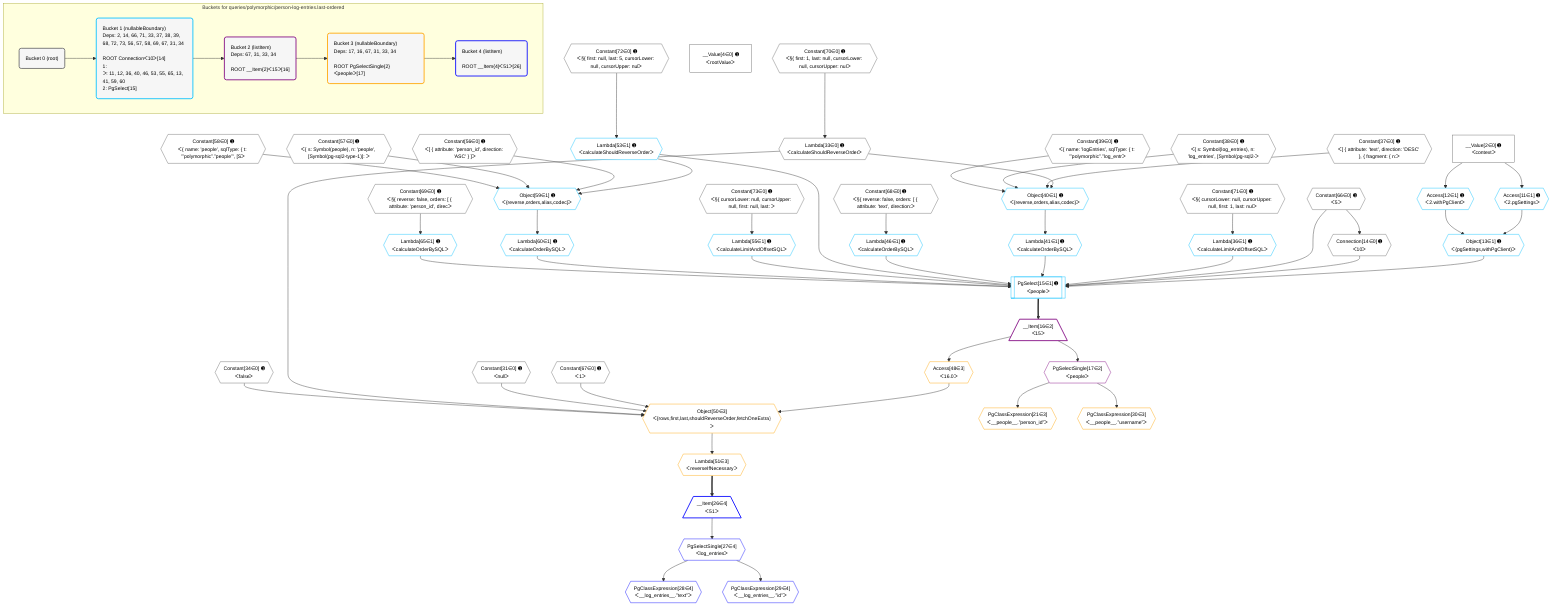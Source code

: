 %%{init: {'themeVariables': { 'fontSize': '12px'}}}%%
graph TD
    classDef path fill:#eee,stroke:#000,color:#000
    classDef plan fill:#fff,stroke-width:1px,color:#000
    classDef itemplan fill:#fff,stroke-width:2px,color:#000
    classDef unbatchedplan fill:#dff,stroke-width:1px,color:#000
    classDef sideeffectplan fill:#fcc,stroke-width:2px,color:#000
    classDef bucket fill:#f6f6f6,color:#000,stroke-width:2px,text-align:left


    %% plan dependencies
    Connection14{{"Connection[14∈0] ➊<br />ᐸ10ᐳ"}}:::plan
    Constant66{{"Constant[66∈0] ➊<br />ᐸ5ᐳ"}}:::plan
    Constant66 --> Connection14
    Lambda33{{"Lambda[33∈0] ➊<br />ᐸcalculateShouldReverseOrderᐳ"}}:::plan
    Constant70{{"Constant[70∈0] ➊<br />ᐸ§{ first: 1, last: null, cursorLower: null, cursorUpper: nulᐳ"}}:::plan
    Constant70 --> Lambda33
    __Value2["__Value[2∈0] ➊<br />ᐸcontextᐳ"]:::plan
    __Value4["__Value[4∈0] ➊<br />ᐸrootValueᐳ"]:::plan
    Constant31{{"Constant[31∈0] ➊<br />ᐸnullᐳ"}}:::plan
    Constant34{{"Constant[34∈0] ➊<br />ᐸfalseᐳ"}}:::plan
    Constant37{{"Constant[37∈0] ➊<br />ᐸ[ { attribute: 'text', direction: 'DESC' }, { fragment: { n:ᐳ"}}:::plan
    Constant38{{"Constant[38∈0] ➊<br />ᐸ{ s: Symbol(log_entries), n: 'log_entries', [Symbol(pg-sql2-ᐳ"}}:::plan
    Constant39{{"Constant[39∈0] ➊<br />ᐸ{ name: 'logEntries', sqlType: { t: '”polymorphic”.”log_entrᐳ"}}:::plan
    Constant56{{"Constant[56∈0] ➊<br />ᐸ[ { attribute: 'person_id', direction: 'ASC' } ]ᐳ"}}:::plan
    Constant57{{"Constant[57∈0] ➊<br />ᐸ{ s: Symbol(people), n: 'people', [Symbol(pg-sql2-type-1)]: ᐳ"}}:::plan
    Constant58{{"Constant[58∈0] ➊<br />ᐸ{ name: 'people', sqlType: { t: '”polymorphic”.”people”', [Sᐳ"}}:::plan
    Constant67{{"Constant[67∈0] ➊<br />ᐸ1ᐳ"}}:::plan
    Constant68{{"Constant[68∈0] ➊<br />ᐸ§{ reverse: false, orders: [ { attribute: 'text', direction:ᐳ"}}:::plan
    Constant69{{"Constant[69∈0] ➊<br />ᐸ§{ reverse: false, orders: [ { attribute: 'person_id', direcᐳ"}}:::plan
    Constant71{{"Constant[71∈0] ➊<br />ᐸ§{ cursorLower: null, cursorUpper: null, first: 1, last: nulᐳ"}}:::plan
    Constant72{{"Constant[72∈0] ➊<br />ᐸ§{ first: null, last: 5, cursorLower: null, cursorUpper: nulᐳ"}}:::plan
    Constant73{{"Constant[73∈0] ➊<br />ᐸ§{ cursorLower: null, cursorUpper: null, first: null, last: ᐳ"}}:::plan
    PgSelect15[["PgSelect[15∈1] ➊<br />ᐸpeopleᐳ"]]:::plan
    Object13{{"Object[13∈1] ➊<br />ᐸ{pgSettings,withPgClient}ᐳ"}}:::plan
    Lambda36{{"Lambda[36∈1] ➊<br />ᐸcalculateLimitAndOffsetSQLᐳ"}}:::plan
    Lambda41{{"Lambda[41∈1] ➊<br />ᐸcalculateOrderBySQLᐳ"}}:::plan
    Lambda46{{"Lambda[46∈1] ➊<br />ᐸcalculateOrderBySQLᐳ"}}:::plan
    Lambda53{{"Lambda[53∈1] ➊<br />ᐸcalculateShouldReverseOrderᐳ"}}:::plan
    Lambda55{{"Lambda[55∈1] ➊<br />ᐸcalculateLimitAndOffsetSQLᐳ"}}:::plan
    Lambda60{{"Lambda[60∈1] ➊<br />ᐸcalculateOrderBySQLᐳ"}}:::plan
    Lambda65{{"Lambda[65∈1] ➊<br />ᐸcalculateOrderBySQLᐳ"}}:::plan
    Object13 & Connection14 & Constant66 & Lambda36 & Lambda41 & Lambda46 & Lambda53 & Lambda55 & Lambda60 & Lambda65 --> PgSelect15
    Object40{{"Object[40∈1] ➊<br />ᐸ{reverse,orders,alias,codec}ᐳ"}}:::plan
    Lambda33 & Constant37 & Constant38 & Constant39 --> Object40
    Object59{{"Object[59∈1] ➊<br />ᐸ{reverse,orders,alias,codec}ᐳ"}}:::plan
    Lambda53 & Constant56 & Constant57 & Constant58 --> Object59
    Access11{{"Access[11∈1] ➊<br />ᐸ2.pgSettingsᐳ"}}:::plan
    Access12{{"Access[12∈1] ➊<br />ᐸ2.withPgClientᐳ"}}:::plan
    Access11 & Access12 --> Object13
    __Value2 --> Access11
    __Value2 --> Access12
    Constant71 --> Lambda36
    Object40 --> Lambda41
    Constant68 --> Lambda46
    Constant72 --> Lambda53
    Constant73 --> Lambda55
    Object59 --> Lambda60
    Constant69 --> Lambda65
    __Item16[/"__Item[16∈2]<br />ᐸ15ᐳ"\]:::itemplan
    PgSelect15 ==> __Item16
    PgSelectSingle17{{"PgSelectSingle[17∈2]<br />ᐸpeopleᐳ"}}:::plan
    __Item16 --> PgSelectSingle17
    Object50{{"Object[50∈3]<br />ᐸ{rows,first,last,shouldReverseOrder,fetchOneExtra}ᐳ"}}:::plan
    Access48{{"Access[48∈3]<br />ᐸ16.0ᐳ"}}:::plan
    Access48 & Constant67 & Constant31 & Lambda33 & Constant34 --> Object50
    PgClassExpression21{{"PgClassExpression[21∈3]<br />ᐸ__people__.”person_id”ᐳ"}}:::plan
    PgSelectSingle17 --> PgClassExpression21
    PgClassExpression30{{"PgClassExpression[30∈3]<br />ᐸ__people__.”username”ᐳ"}}:::plan
    PgSelectSingle17 --> PgClassExpression30
    __Item16 --> Access48
    Lambda51{{"Lambda[51∈3]<br />ᐸreverseIfNecessaryᐳ"}}:::plan
    Object50 --> Lambda51
    __Item26[/"__Item[26∈4]<br />ᐸ51ᐳ"\]:::itemplan
    Lambda51 ==> __Item26
    PgSelectSingle27{{"PgSelectSingle[27∈4]<br />ᐸlog_entriesᐳ"}}:::plan
    __Item26 --> PgSelectSingle27
    PgClassExpression28{{"PgClassExpression[28∈4]<br />ᐸ__log_entries__.”text”ᐳ"}}:::plan
    PgSelectSingle27 --> PgClassExpression28
    PgClassExpression29{{"PgClassExpression[29∈4]<br />ᐸ__log_entries__.”id”ᐳ"}}:::plan
    PgSelectSingle27 --> PgClassExpression29

    %% define steps

    subgraph "Buckets for queries/polymorphic/person-log-entries.last-ordered"
    Bucket0("Bucket 0 (root)"):::bucket
    classDef bucket0 stroke:#696969
    class Bucket0,__Value2,__Value4,Connection14,Constant31,Lambda33,Constant34,Constant37,Constant38,Constant39,Constant56,Constant57,Constant58,Constant66,Constant67,Constant68,Constant69,Constant70,Constant71,Constant72,Constant73 bucket0
    Bucket1("Bucket 1 (nullableBoundary)<br />Deps: 2, 14, 66, 71, 33, 37, 38, 39, 68, 72, 73, 56, 57, 58, 69, 67, 31, 34<br /><br />ROOT Connectionᐸ10ᐳ[14]<br />1: <br />ᐳ: 11, 12, 36, 40, 46, 53, 55, 65, 13, 41, 59, 60<br />2: PgSelect[15]"):::bucket
    classDef bucket1 stroke:#00bfff
    class Bucket1,Access11,Access12,Object13,PgSelect15,Lambda36,Object40,Lambda41,Lambda46,Lambda53,Lambda55,Object59,Lambda60,Lambda65 bucket1
    Bucket2("Bucket 2 (listItem)<br />Deps: 67, 31, 33, 34<br /><br />ROOT __Item{2}ᐸ15ᐳ[16]"):::bucket
    classDef bucket2 stroke:#7f007f
    class Bucket2,__Item16,PgSelectSingle17 bucket2
    Bucket3("Bucket 3 (nullableBoundary)<br />Deps: 17, 16, 67, 31, 33, 34<br /><br />ROOT PgSelectSingle{2}ᐸpeopleᐳ[17]"):::bucket
    classDef bucket3 stroke:#ffa500
    class Bucket3,PgClassExpression21,PgClassExpression30,Access48,Object50,Lambda51 bucket3
    Bucket4("Bucket 4 (listItem)<br /><br />ROOT __Item{4}ᐸ51ᐳ[26]"):::bucket
    classDef bucket4 stroke:#0000ff
    class Bucket4,__Item26,PgSelectSingle27,PgClassExpression28,PgClassExpression29 bucket4
    Bucket0 --> Bucket1
    Bucket1 --> Bucket2
    Bucket2 --> Bucket3
    Bucket3 --> Bucket4
    end